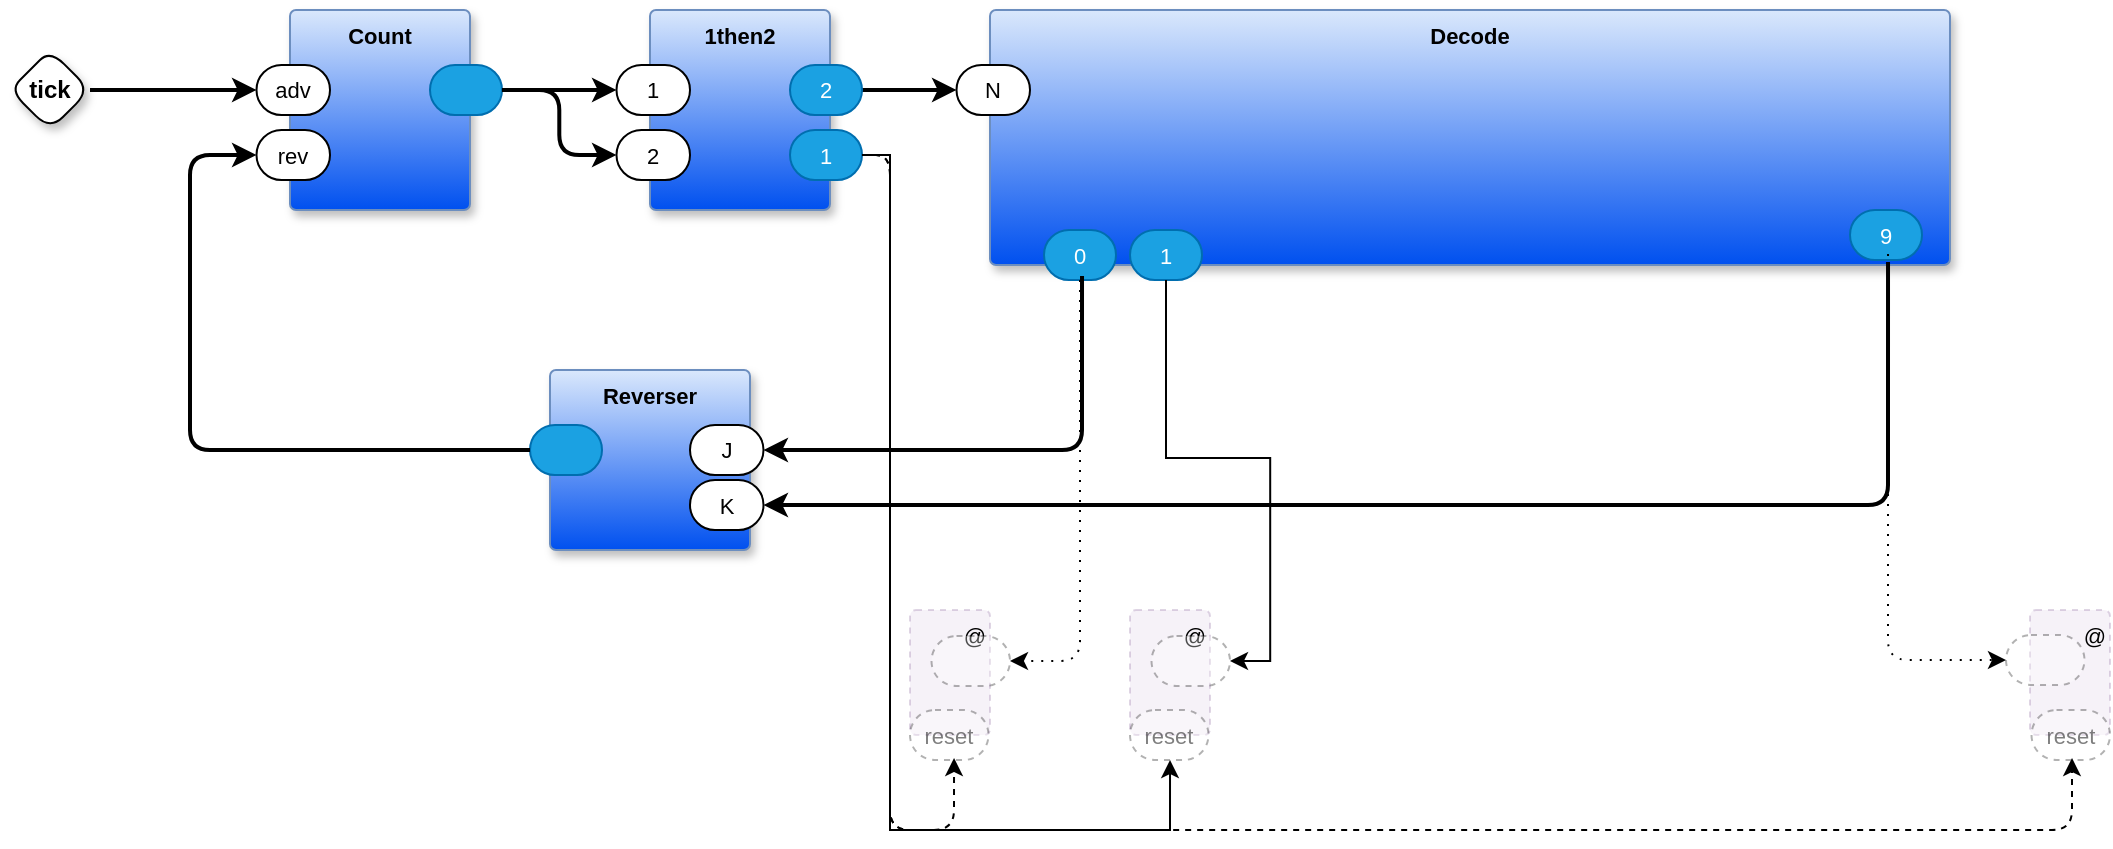 <mxfile version="26.0.15">
  <diagram name="Sample2" id="HxbfsBZSs5fnSKQwJCpc">
    <mxGraphModel dx="1340" dy="763" grid="1" gridSize="10" guides="1" tooltips="1" connect="1" arrows="1" fold="1" page="1" pageScale="1" pageWidth="1100" pageHeight="850" math="0" shadow="0">
      <root>
        <mxCell id="0" />
        <mxCell id="1" parent="0" />
        <mxCell id="5z5hGNtQoGIRelViBkcS-1" style="edgeStyle=orthogonalEdgeStyle;rounded=1;orthogonalLoop=1;jettySize=auto;html=1;exitX=1;exitY=0.5;exitDx=0;exitDy=0;exitPerimeter=0;strokeWidth=2;curved=0;entryX=0;entryY=0.5;entryDx=0;entryDy=0;entryPerimeter=0;" edge="1" parent="1" source="5z5hGNtQoGIRelViBkcS-2" target="5z5hGNtQoGIRelViBkcS-4">
          <mxGeometry relative="1" as="geometry">
            <mxPoint x="143.25" y="110" as="targetPoint" />
          </mxGeometry>
        </mxCell>
        <mxCell id="5z5hGNtQoGIRelViBkcS-2" value="tick" style="rhombus;whiteSpace=wrap;html=1;rounded=1;fontStyle=1;glass=0;sketch=0;fontSize=12;points=[[0,0.5,0,0,0],[0.5,0,0,0,0],[0.5,1,0,0,0],[1,0.5,0,0,0]];shadow=1;fontFamily=Helvetica;fontColor=default;" vertex="1" parent="1">
          <mxGeometry x="40" y="90" width="40" height="40" as="geometry" />
        </mxCell>
        <mxCell id="5z5hGNtQoGIRelViBkcS-3" value="Count" style="rounded=1;whiteSpace=wrap;html=1;container=1;recursiveResize=0;verticalAlign=top;arcSize=6;fontStyle=1;autosize=0;points=[];absoluteArcSize=1;shadow=1;strokeColor=#6c8ebf;fillColor=#dae8fc;fontFamily=Helvetica;fontSize=11;gradientColor=#0050EF;fontColor=default;" vertex="1" parent="1">
          <mxGeometry x="180" y="70" width="90" height="100" as="geometry">
            <mxRectangle x="-98" y="-1230" width="99" height="26" as="alternateBounds" />
          </mxGeometry>
        </mxCell>
        <mxCell id="5z5hGNtQoGIRelViBkcS-4" value="adv" style="rounded=1;whiteSpace=wrap;html=1;sketch=0;points=[[0,0.5,0,0,0],[1,0.5,0,0,0]];arcSize=50;fontFamily=Helvetica;fontSize=11;fontColor=default;" vertex="1" parent="5z5hGNtQoGIRelViBkcS-3">
          <mxGeometry x="-16.75" y="27.5" width="36.75" height="25" as="geometry" />
        </mxCell>
        <mxCell id="5z5hGNtQoGIRelViBkcS-5" value="" style="rounded=1;whiteSpace=wrap;html=1;sketch=0;points=[[0,0.5,0,0,0],[1,0.5,0,0,0]];fillColor=#1ba1e2;fontColor=#ffffff;strokeColor=#006EAF;arcSize=50;fontFamily=Helvetica;fontSize=11;" vertex="1" parent="5z5hGNtQoGIRelViBkcS-3">
          <mxGeometry x="70" y="27.5" width="36" height="25" as="geometry" />
        </mxCell>
        <mxCell id="5z5hGNtQoGIRelViBkcS-6" value="rev" style="rounded=1;whiteSpace=wrap;html=1;sketch=0;points=[[0,0.5,0,0,0],[1,0.5,0,0,0]];arcSize=50;fontFamily=Helvetica;fontSize=11;fontColor=default;" vertex="1" parent="5z5hGNtQoGIRelViBkcS-3">
          <mxGeometry x="-16.75" y="60" width="36.75" height="25" as="geometry" />
        </mxCell>
        <mxCell id="5z5hGNtQoGIRelViBkcS-7" value="Reverser" style="rounded=1;whiteSpace=wrap;html=1;container=1;recursiveResize=0;verticalAlign=top;arcSize=6;fontStyle=1;autosize=0;points=[];absoluteArcSize=1;shadow=1;strokeColor=#6c8ebf;fillColor=#dae8fc;fontFamily=Helvetica;fontSize=11;gradientColor=#0050EF;fontColor=default;" vertex="1" parent="1">
          <mxGeometry x="310" y="250" width="100" height="90" as="geometry">
            <mxRectangle x="-98" y="-1230" width="99" height="26" as="alternateBounds" />
          </mxGeometry>
        </mxCell>
        <mxCell id="5z5hGNtQoGIRelViBkcS-8" value="J" style="rounded=1;whiteSpace=wrap;html=1;sketch=0;points=[[0,0.5,0,0,0],[1,0.5,0,0,0]];arcSize=50;fontFamily=Helvetica;fontSize=11;fontColor=default;" vertex="1" parent="5z5hGNtQoGIRelViBkcS-7">
          <mxGeometry x="70" y="27.5" width="36.75" height="25" as="geometry" />
        </mxCell>
        <mxCell id="5z5hGNtQoGIRelViBkcS-9" value="" style="rounded=1;whiteSpace=wrap;html=1;sketch=0;points=[[0,0.5,0,0,0],[1,0.5,0,0,0]];fillColor=#1ba1e2;fontColor=#ffffff;strokeColor=#006EAF;arcSize=50;fontFamily=Helvetica;fontSize=11;" vertex="1" parent="5z5hGNtQoGIRelViBkcS-7">
          <mxGeometry x="-10" y="27.5" width="36" height="25" as="geometry" />
        </mxCell>
        <mxCell id="5z5hGNtQoGIRelViBkcS-10" value="K" style="rounded=1;whiteSpace=wrap;html=1;sketch=0;points=[[0,0.5,0,0,0],[1,0.5,0,0,0]];arcSize=50;fontFamily=Helvetica;fontSize=11;fontColor=default;" vertex="1" parent="5z5hGNtQoGIRelViBkcS-7">
          <mxGeometry x="70" y="55" width="36.75" height="25" as="geometry" />
        </mxCell>
        <mxCell id="5z5hGNtQoGIRelViBkcS-11" style="edgeStyle=orthogonalEdgeStyle;rounded=1;orthogonalLoop=1;jettySize=auto;html=1;exitX=0;exitY=0.5;exitDx=0;exitDy=0;exitPerimeter=0;entryX=0;entryY=0.5;entryDx=0;entryDy=0;entryPerimeter=0;curved=0;strokeWidth=2;" edge="1" parent="1" source="5z5hGNtQoGIRelViBkcS-9" target="5z5hGNtQoGIRelViBkcS-6">
          <mxGeometry relative="1" as="geometry">
            <Array as="points">
              <mxPoint x="130" y="290" />
              <mxPoint x="130" y="143" />
            </Array>
          </mxGeometry>
        </mxCell>
        <mxCell id="5z5hGNtQoGIRelViBkcS-12" value="Decode" style="rounded=1;whiteSpace=wrap;html=1;container=1;recursiveResize=0;verticalAlign=top;arcSize=6;fontStyle=1;autosize=0;points=[];absoluteArcSize=1;shadow=1;strokeColor=#6c8ebf;fillColor=#dae8fc;fontFamily=Helvetica;fontSize=11;gradientColor=#0050EF;fontColor=default;" vertex="1" parent="1">
          <mxGeometry x="530" y="70" width="480" height="127.5" as="geometry">
            <mxRectangle x="-98" y="-1230" width="99" height="26" as="alternateBounds" />
          </mxGeometry>
        </mxCell>
        <mxCell id="5z5hGNtQoGIRelViBkcS-13" value="N" style="rounded=1;whiteSpace=wrap;html=1;sketch=0;points=[[0,0.5,0,0,0],[1,0.5,0,0,0]];arcSize=50;fontFamily=Helvetica;fontSize=11;fontColor=default;" vertex="1" parent="5z5hGNtQoGIRelViBkcS-12">
          <mxGeometry x="-16.75" y="27.5" width="36.75" height="25" as="geometry" />
        </mxCell>
        <mxCell id="5z5hGNtQoGIRelViBkcS-15" value="9" style="rounded=1;whiteSpace=wrap;html=1;sketch=0;points=[[0,0.5,0,0,0],[1,0.5,0,0,0]];fillColor=#1ba1e2;fontColor=#ffffff;strokeColor=#006EAF;arcSize=50;fontFamily=Helvetica;fontSize=11;" vertex="1" parent="5z5hGNtQoGIRelViBkcS-12">
          <mxGeometry x="430" y="100" width="36" height="25" as="geometry" />
        </mxCell>
        <mxCell id="5z5hGNtQoGIRelViBkcS-22" value="0" style="rounded=1;whiteSpace=wrap;html=1;sketch=0;points=[[0,0.5,0,0,0],[1,0.5,0,0,0]];fillColor=#1ba1e2;fontColor=#ffffff;strokeColor=#006EAF;arcSize=50;fontFamily=Helvetica;fontSize=11;" vertex="1" parent="5z5hGNtQoGIRelViBkcS-12">
          <mxGeometry x="27" y="110" width="36" height="25" as="geometry" />
        </mxCell>
        <mxCell id="5z5hGNtQoGIRelViBkcS-101" value="1" style="rounded=1;whiteSpace=wrap;html=1;sketch=0;points=[[0,0.5,0,0,0],[1,0.5,0,0,0]];fillColor=#1ba1e2;fontColor=#ffffff;strokeColor=#006EAF;arcSize=50;fontFamily=Helvetica;fontSize=11;" vertex="1" parent="5z5hGNtQoGIRelViBkcS-12">
          <mxGeometry x="70" y="110" width="36" height="25" as="geometry" />
        </mxCell>
        <mxCell id="5z5hGNtQoGIRelViBkcS-25" style="edgeStyle=orthogonalEdgeStyle;shape=connector;curved=0;rounded=1;orthogonalLoop=1;jettySize=auto;html=1;exitX=1;exitY=0.5;exitDx=0;exitDy=0;exitPerimeter=0;entryX=0;entryY=0.5;entryDx=0;entryDy=0;entryPerimeter=0;strokeColor=default;strokeWidth=2;align=center;verticalAlign=middle;fontFamily=Helvetica;fontSize=11;fontColor=default;labelBackgroundColor=default;endArrow=classic;" edge="1" parent="1" source="5z5hGNtQoGIRelViBkcS-73" target="5z5hGNtQoGIRelViBkcS-13">
          <mxGeometry relative="1" as="geometry" />
        </mxCell>
        <mxCell id="5z5hGNtQoGIRelViBkcS-26" style="edgeStyle=orthogonalEdgeStyle;shape=connector;curved=0;rounded=1;orthogonalLoop=1;jettySize=auto;html=1;entryX=1;entryY=0.5;entryDx=0;entryDy=0;entryPerimeter=0;strokeColor=default;strokeWidth=2;align=center;verticalAlign=middle;fontFamily=Helvetica;fontSize=11;fontColor=default;labelBackgroundColor=default;endArrow=classic;exitX=0.528;exitY=0.92;exitDx=0;exitDy=0;exitPerimeter=0;" edge="1" parent="1" source="5z5hGNtQoGIRelViBkcS-22" target="5z5hGNtQoGIRelViBkcS-8">
          <mxGeometry relative="1" as="geometry">
            <Array as="points">
              <mxPoint x="576" y="290" />
            </Array>
          </mxGeometry>
        </mxCell>
        <mxCell id="5z5hGNtQoGIRelViBkcS-27" style="edgeStyle=orthogonalEdgeStyle;shape=connector;curved=0;rounded=1;orthogonalLoop=1;jettySize=auto;html=1;entryX=1;entryY=0.5;entryDx=0;entryDy=0;entryPerimeter=0;strokeColor=default;strokeWidth=2;align=center;verticalAlign=middle;fontFamily=Helvetica;fontSize=11;fontColor=default;labelBackgroundColor=default;endArrow=classic;exitX=0.528;exitY=1.04;exitDx=0;exitDy=0;exitPerimeter=0;" edge="1" parent="1" source="5z5hGNtQoGIRelViBkcS-15" target="5z5hGNtQoGIRelViBkcS-10">
          <mxGeometry relative="1" as="geometry" />
        </mxCell>
        <mxCell id="5z5hGNtQoGIRelViBkcS-28" value="@" style="rounded=1;sketch=0;container=1;recursiveResize=0;verticalAlign=top;arcSize=6;fontStyle=0;autosize=0;points=[];absoluteArcSize=1;shadow=0;strokeColor=#9673a6;fillColor=#e1d5e7;fontFamily=Helvetica;fontSize=11;dashed=1;opacity=30;align=right;labelBackgroundColor=none;" vertex="1" parent="1">
          <mxGeometry x="1050" y="370" width="40" height="62.5" as="geometry">
            <mxRectangle x="-98" y="-1230" width="99" height="26" as="alternateBounds" />
          </mxGeometry>
        </mxCell>
        <mxCell id="5z5hGNtQoGIRelViBkcS-29" value="" style="rounded=1;whiteSpace=wrap;html=1;sketch=0;points=[[0,0.5,0,0,0],[1,0.5,0,0,0]];arcSize=50;fontFamily=Helvetica;fontSize=11;fontColor=default;dashed=1;textOpacity=50;opacity=30;fontStyle=0;labelBackgroundColor=none;" vertex="1" parent="5z5hGNtQoGIRelViBkcS-28">
          <mxGeometry x="-12" y="12.5" width="39.25" height="25" as="geometry" />
        </mxCell>
        <mxCell id="5z5hGNtQoGIRelViBkcS-30" value="reset" style="rounded=1;whiteSpace=wrap;html=1;sketch=0;points=[[0,0.5,0,0,0],[1,0.5,0,0,0]];arcSize=50;fontFamily=Helvetica;fontSize=11;fontColor=default;dashed=1;textOpacity=50;opacity=30;fontStyle=0;labelBackgroundColor=none;" vertex="1" parent="5z5hGNtQoGIRelViBkcS-28">
          <mxGeometry x="0.75" y="50" width="39.25" height="25" as="geometry" />
        </mxCell>
        <mxCell id="5z5hGNtQoGIRelViBkcS-31" style="edgeStyle=orthogonalEdgeStyle;shape=connector;curved=0;rounded=1;orthogonalLoop=1;jettySize=auto;html=1;entryX=0;entryY=0.5;entryDx=0;entryDy=0;entryPerimeter=0;strokeColor=default;strokeWidth=1;align=center;verticalAlign=middle;fontFamily=Helvetica;fontSize=11;fontColor=default;labelBackgroundColor=default;endArrow=classic;exitX=0.528;exitY=0.88;exitDx=0;exitDy=0;exitPerimeter=0;dashed=1;dashPattern=1 4;" edge="1" parent="1" source="5z5hGNtQoGIRelViBkcS-15" target="5z5hGNtQoGIRelViBkcS-29">
          <mxGeometry relative="1" as="geometry">
            <Array as="points">
              <mxPoint x="979" y="395" />
            </Array>
          </mxGeometry>
        </mxCell>
        <mxCell id="5z5hGNtQoGIRelViBkcS-44" value="@" style="rounded=1;sketch=0;container=1;recursiveResize=0;verticalAlign=top;arcSize=6;fontStyle=0;autosize=0;points=[];absoluteArcSize=1;shadow=0;strokeColor=#9673a6;fillColor=#e1d5e7;fontFamily=Helvetica;fontSize=11;dashed=1;opacity=30;align=right;labelBackgroundColor=none;" vertex="1" parent="1">
          <mxGeometry x="490" y="370" width="40" height="62.5" as="geometry">
            <mxRectangle x="-98" y="-1230" width="99" height="26" as="alternateBounds" />
          </mxGeometry>
        </mxCell>
        <mxCell id="5z5hGNtQoGIRelViBkcS-45" value="" style="rounded=1;whiteSpace=wrap;html=1;sketch=0;points=[[0,0.5,0,0,0],[1,0.5,0,0,0]];arcSize=50;fontFamily=Helvetica;fontSize=11;fontColor=default;dashed=1;textOpacity=50;opacity=30;fontStyle=0;labelBackgroundColor=none;" vertex="1" parent="5z5hGNtQoGIRelViBkcS-44">
          <mxGeometry x="10.75" y="13" width="39.25" height="25" as="geometry" />
        </mxCell>
        <mxCell id="5z5hGNtQoGIRelViBkcS-46" value="reset" style="rounded=1;whiteSpace=wrap;html=1;sketch=0;points=[[0,0.5,0,0,0],[1,0.5,0,0,0]];arcSize=50;fontFamily=Helvetica;fontSize=11;fontColor=default;dashed=1;textOpacity=50;opacity=30;fontStyle=0;labelBackgroundColor=none;" vertex="1" parent="5z5hGNtQoGIRelViBkcS-44">
          <mxGeometry y="50" width="39.25" height="25" as="geometry" />
        </mxCell>
        <mxCell id="5z5hGNtQoGIRelViBkcS-63" style="edgeStyle=orthogonalEdgeStyle;shape=connector;curved=0;rounded=1;orthogonalLoop=1;jettySize=auto;html=1;entryX=1;entryY=0.5;entryDx=0;entryDy=0;entryPerimeter=0;dashed=1;dashPattern=1 4;strokeColor=default;strokeWidth=1;align=center;verticalAlign=middle;fontFamily=Helvetica;fontSize=11;fontColor=default;labelBackgroundColor=default;endArrow=classic;" edge="1" parent="1" source="5z5hGNtQoGIRelViBkcS-22" target="5z5hGNtQoGIRelViBkcS-45">
          <mxGeometry relative="1" as="geometry">
            <Array as="points">
              <mxPoint x="575" y="396" />
            </Array>
          </mxGeometry>
        </mxCell>
        <mxCell id="5z5hGNtQoGIRelViBkcS-69" style="edgeStyle=orthogonalEdgeStyle;shape=connector;curved=0;rounded=1;orthogonalLoop=1;jettySize=auto;html=1;exitX=1;exitY=0.5;exitDx=0;exitDy=0;exitPerimeter=0;entryX=0;entryY=0.5;entryDx=0;entryDy=0;entryPerimeter=0;strokeColor=default;align=center;verticalAlign=middle;fontFamily=Helvetica;fontSize=11;fontColor=default;labelBackgroundColor=default;endArrow=classic;strokeWidth=2;" edge="1" parent="1" source="5z5hGNtQoGIRelViBkcS-5" target="5z5hGNtQoGIRelViBkcS-72">
          <mxGeometry relative="1" as="geometry" />
        </mxCell>
        <mxCell id="5z5hGNtQoGIRelViBkcS-70" style="edgeStyle=orthogonalEdgeStyle;shape=connector;curved=0;rounded=1;orthogonalLoop=1;jettySize=auto;html=1;exitX=1;exitY=0.5;exitDx=0;exitDy=0;exitPerimeter=0;entryX=0;entryY=0.5;entryDx=0;entryDy=0;entryPerimeter=0;strokeColor=default;align=center;verticalAlign=middle;fontFamily=Helvetica;fontSize=11;fontColor=default;labelBackgroundColor=default;endArrow=classic;strokeWidth=2;" edge="1" parent="1" source="5z5hGNtQoGIRelViBkcS-5" target="5z5hGNtQoGIRelViBkcS-74">
          <mxGeometry relative="1" as="geometry" />
        </mxCell>
        <mxCell id="5z5hGNtQoGIRelViBkcS-71" value="1then2" style="rounded=1;whiteSpace=wrap;html=1;container=1;recursiveResize=0;verticalAlign=top;arcSize=6;fontStyle=1;autosize=0;points=[];absoluteArcSize=1;shadow=1;strokeColor=#6c8ebf;fillColor=#dae8fc;fontFamily=Helvetica;fontSize=11;gradientColor=#0050EF;fontColor=default;" vertex="1" parent="1">
          <mxGeometry x="360" y="70" width="90" height="100" as="geometry">
            <mxRectangle x="-98" y="-1230" width="99" height="26" as="alternateBounds" />
          </mxGeometry>
        </mxCell>
        <mxCell id="5z5hGNtQoGIRelViBkcS-72" value="1" style="rounded=1;whiteSpace=wrap;html=1;sketch=0;points=[[0,0.5,0,0,0],[1,0.5,0,0,0]];arcSize=50;fontFamily=Helvetica;fontSize=11;fontColor=default;" vertex="1" parent="5z5hGNtQoGIRelViBkcS-71">
          <mxGeometry x="-16.75" y="27.5" width="36.75" height="25" as="geometry" />
        </mxCell>
        <mxCell id="5z5hGNtQoGIRelViBkcS-73" value="2" style="rounded=1;whiteSpace=wrap;html=1;sketch=0;points=[[0,0.5,0,0,0],[1,0.5,0,0,0]];fillColor=#1ba1e2;fontColor=#ffffff;strokeColor=#006EAF;arcSize=50;fontFamily=Helvetica;fontSize=11;" vertex="1" parent="5z5hGNtQoGIRelViBkcS-71">
          <mxGeometry x="70" y="27.5" width="36" height="25" as="geometry" />
        </mxCell>
        <mxCell id="5z5hGNtQoGIRelViBkcS-74" value="2" style="rounded=1;whiteSpace=wrap;html=1;sketch=0;points=[[0,0.5,0,0,0],[1,0.5,0,0,0]];arcSize=50;fontFamily=Helvetica;fontSize=11;fontColor=default;" vertex="1" parent="5z5hGNtQoGIRelViBkcS-71">
          <mxGeometry x="-16.75" y="60" width="36.75" height="25" as="geometry" />
        </mxCell>
        <mxCell id="5z5hGNtQoGIRelViBkcS-75" value="1" style="rounded=1;whiteSpace=wrap;html=1;sketch=0;points=[[0,0.5,0,0,0],[1,0.5,0,0,0]];fillColor=#1ba1e2;fontColor=#ffffff;strokeColor=#006EAF;arcSize=50;fontFamily=Helvetica;fontSize=11;" vertex="1" parent="5z5hGNtQoGIRelViBkcS-71">
          <mxGeometry x="70" y="60" width="36" height="25" as="geometry" />
        </mxCell>
        <mxCell id="5z5hGNtQoGIRelViBkcS-88" style="edgeStyle=orthogonalEdgeStyle;shape=connector;curved=0;rounded=1;orthogonalLoop=1;jettySize=auto;html=1;exitX=1;exitY=0.5;exitDx=0;exitDy=0;exitPerimeter=0;entryX=0.561;entryY=0.96;entryDx=0;entryDy=0;entryPerimeter=0;dashed=1;strokeColor=default;align=center;verticalAlign=middle;fontFamily=Helvetica;fontSize=11;fontColor=default;labelBackgroundColor=default;endArrow=classic;" edge="1" parent="1" source="5z5hGNtQoGIRelViBkcS-75" target="5z5hGNtQoGIRelViBkcS-46">
          <mxGeometry relative="1" as="geometry">
            <Array as="points">
              <mxPoint x="480" y="143" />
              <mxPoint x="480" y="480" />
              <mxPoint x="512" y="480" />
            </Array>
            <mxPoint x="648" y="704.5" as="sourcePoint" />
          </mxGeometry>
        </mxCell>
        <mxCell id="5z5hGNtQoGIRelViBkcS-95" style="edgeStyle=orthogonalEdgeStyle;shape=connector;curved=0;rounded=1;orthogonalLoop=1;jettySize=auto;html=1;exitX=1;exitY=0.5;exitDx=0;exitDy=0;exitPerimeter=0;entryX=0.516;entryY=0.96;entryDx=0;entryDy=0;entryPerimeter=0;dashed=1;strokeColor=default;align=center;verticalAlign=middle;fontFamily=Helvetica;fontSize=11;fontColor=default;labelBackgroundColor=default;endArrow=classic;" edge="1" parent="1" source="5z5hGNtQoGIRelViBkcS-75" target="5z5hGNtQoGIRelViBkcS-30">
          <mxGeometry relative="1" as="geometry">
            <Array as="points">
              <mxPoint x="480" y="143" />
              <mxPoint x="480" y="480" />
              <mxPoint x="1071" y="480" />
            </Array>
            <mxPoint x="918" y="704.5" as="sourcePoint" />
          </mxGeometry>
        </mxCell>
        <mxCell id="5z5hGNtQoGIRelViBkcS-102" value="@" style="rounded=1;sketch=0;container=1;recursiveResize=0;verticalAlign=top;arcSize=6;fontStyle=0;autosize=0;points=[];absoluteArcSize=1;shadow=0;strokeColor=#9673a6;fillColor=#e1d5e7;fontFamily=Helvetica;fontSize=11;dashed=1;opacity=30;align=right;labelBackgroundColor=none;" vertex="1" parent="1">
          <mxGeometry x="600" y="370" width="40" height="62.5" as="geometry">
            <mxRectangle x="-98" y="-1230" width="99" height="26" as="alternateBounds" />
          </mxGeometry>
        </mxCell>
        <mxCell id="5z5hGNtQoGIRelViBkcS-103" value="" style="rounded=1;whiteSpace=wrap;html=1;sketch=0;points=[[0,0.5,0,0,0],[1,0.5,0,0,0]];arcSize=50;fontFamily=Helvetica;fontSize=11;fontColor=default;dashed=1;textOpacity=50;opacity=30;fontStyle=0;labelBackgroundColor=none;" vertex="1" parent="5z5hGNtQoGIRelViBkcS-102">
          <mxGeometry x="10.75" y="13" width="39.25" height="25" as="geometry" />
        </mxCell>
        <mxCell id="5z5hGNtQoGIRelViBkcS-104" value="reset" style="rounded=1;whiteSpace=wrap;html=1;sketch=0;points=[[0,0.5,0,0,0],[1,0.5,0,0,0]];arcSize=50;fontFamily=Helvetica;fontSize=11;fontColor=default;dashed=1;textOpacity=50;opacity=30;fontStyle=0;labelBackgroundColor=none;" vertex="1" parent="5z5hGNtQoGIRelViBkcS-102">
          <mxGeometry y="50" width="39.25" height="25" as="geometry" />
        </mxCell>
        <mxCell id="5z5hGNtQoGIRelViBkcS-105" style="edgeStyle=orthogonalEdgeStyle;rounded=0;orthogonalLoop=1;jettySize=auto;html=1;entryX=1;entryY=0.5;entryDx=0;entryDy=0;entryPerimeter=0;" edge="1" parent="1" source="5z5hGNtQoGIRelViBkcS-101" target="5z5hGNtQoGIRelViBkcS-103">
          <mxGeometry relative="1" as="geometry" />
        </mxCell>
        <mxCell id="5z5hGNtQoGIRelViBkcS-106" style="edgeStyle=orthogonalEdgeStyle;rounded=0;orthogonalLoop=1;jettySize=auto;html=1;exitX=1;exitY=0.5;exitDx=0;exitDy=0;exitPerimeter=0;entryX=0.51;entryY=1;entryDx=0;entryDy=0;entryPerimeter=0;" edge="1" parent="1" source="5z5hGNtQoGIRelViBkcS-75" target="5z5hGNtQoGIRelViBkcS-104">
          <mxGeometry relative="1" as="geometry">
            <Array as="points">
              <mxPoint x="480" y="143" />
              <mxPoint x="480" y="480" />
              <mxPoint x="620" y="480" />
            </Array>
          </mxGeometry>
        </mxCell>
      </root>
    </mxGraphModel>
  </diagram>
</mxfile>
